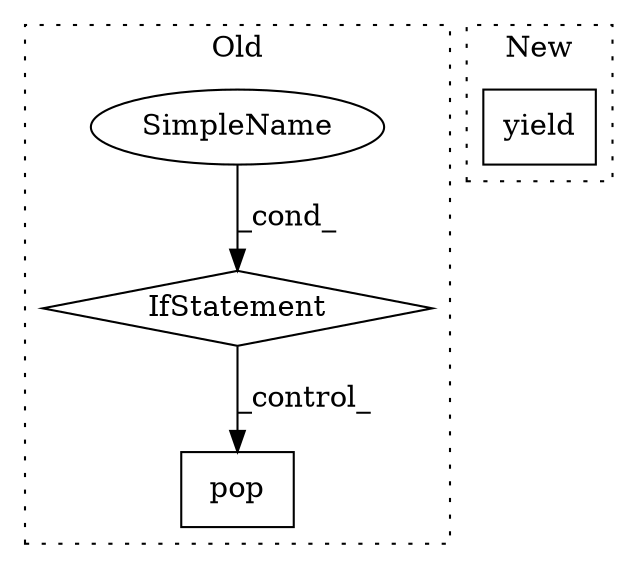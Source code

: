 digraph G {
subgraph cluster0 {
1 [label="pop" a="32" s="840" l="5" shape="box"];
3 [label="IfStatement" a="25" s="691,730" l="4,2" shape="diamond"];
4 [label="SimpleName" a="42" s="" l="" shape="ellipse"];
label = "Old";
style="dotted";
}
subgraph cluster1 {
2 [label="yield" a="112" s="860" l="7" shape="box"];
label = "New";
style="dotted";
}
3 -> 1 [label="_control_"];
4 -> 3 [label="_cond_"];
}